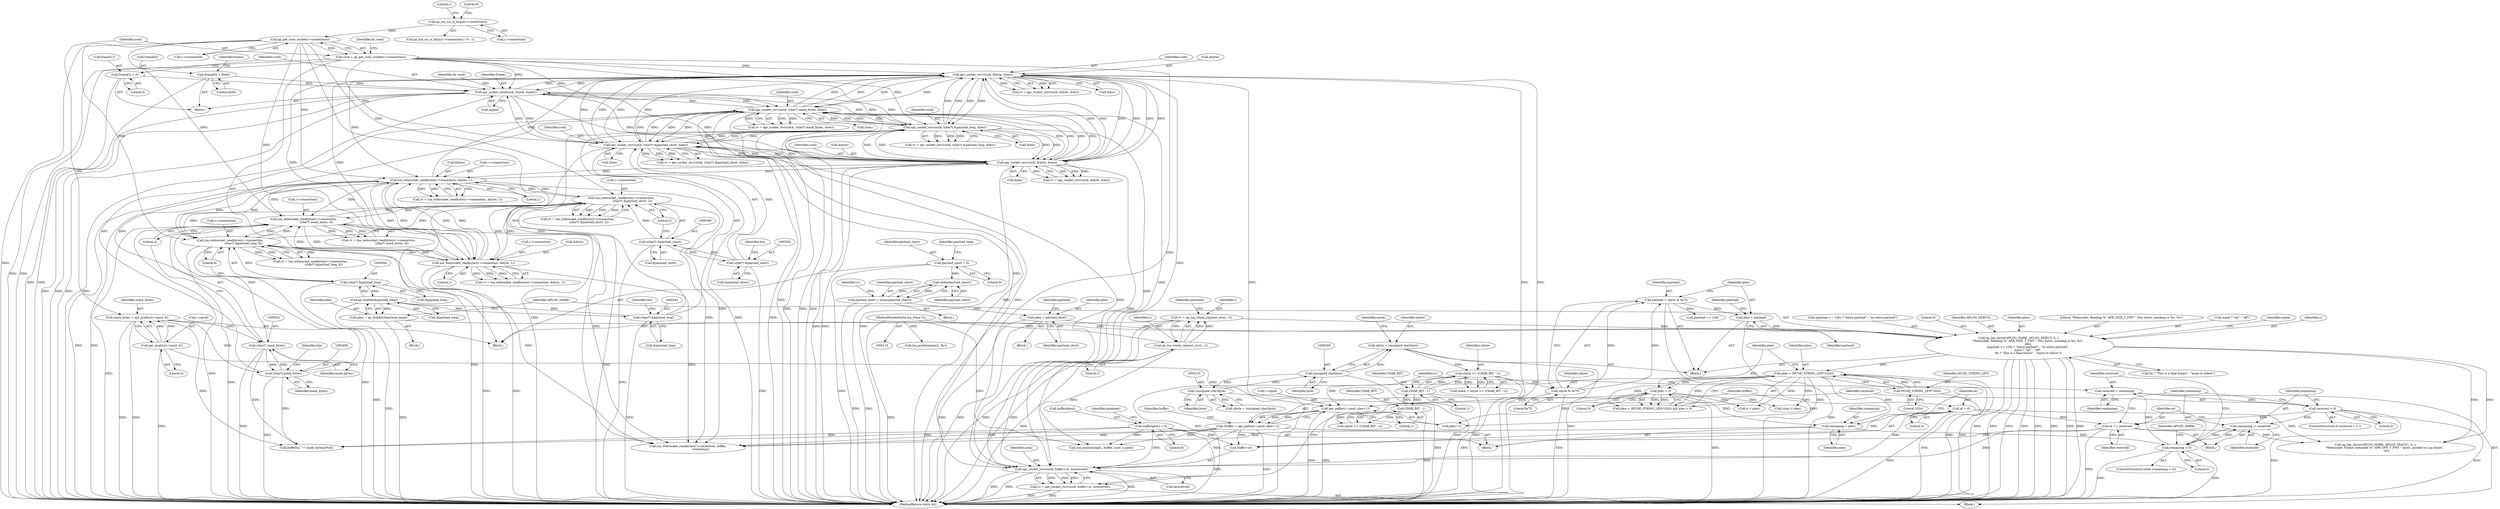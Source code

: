 digraph "0_httpd_643f0fcf3b8ab09a68f0ecd2aa37aafeda3e63ef@pointer" {
"1000480" [label="(Call,apr_socket_recv(sock, buffer+at, &received))"];
"1000185" [label="(Call,apr_socket_recv(sock, &byte, &len))"];
"1000567" [label="(Call,apr_socket_send(sock, frame, &plen))"];
"1000406" [label="(Call,apr_socket_recv(sock, (char*) mask_bytes, &len))"];
"1000339" [label="(Call,apr_socket_recv(sock, (char*) &payload_long, &len))"];
"1000289" [label="(Call,apr_socket_recv(sock, (char*) &payload_short, &len))"];
"1000168" [label="(Call,sock = ap_get_conn_socket(r->connection))"];
"1000170" [label="(Call,ap_get_conn_socket(r->connection))"];
"1000155" [label="(Call,ap_lua_ssl_is_https(r->connection))"];
"1000234" [label="(Call,apr_socket_recv(sock, &byte, &len))"];
"1000195" [label="(Call,lua_websocket_readbytes(r->connection, &byte, 1))"];
"1000301" [label="(Call,lua_websocket_readbytes(r->connection, \n                        (char*) &payload_short, 2))"];
"1000417" [label="(Call,lua_websocket_readbytes(r->connection, \n                            (char*) mask_bytes, 4))"];
"1000351" [label="(Call,lua_websocket_readbytes(r->connection, \n                            (char*) &payload_long, 8))"];
"1000244" [label="(Call,lua_websocket_readbytes(r->connection, &byte, 1))"];
"1000355" [label="(Call,(char*) &payload_long)"];
"1000367" [label="(Call,ap_ntoh64(&payload_long))"];
"1000341" [label="(Call,(char*) &payload_long)"];
"1000421" [label="(Call,(char*) mask_bytes)"];
"1000408" [label="(Call,(char*) mask_bytes)"];
"1000161" [label="(Call,mask_bytes = apr_pcalloc(r->pool, 4))"];
"1000163" [label="(Call,apr_pcalloc(r->pool, 4))"];
"1000305" [label="(Call,(char*) &payload_short)"];
"1000291" [label="(Call,(char*) &payload_short)"];
"1000562" [label="(Call,frame[1] = 0)"];
"1000557" [label="(Call,frame[0] = 0x8A)"];
"1000462" [label="(Call,buffer[plen] = 0)"];
"1000453" [label="(Call,*buffer = apr_palloc(r->pool, plen+1))"];
"1000455" [label="(Call,apr_palloc(r->pool, plen+1))"];
"1000439" [label="(Call,plen > 0)"];
"1000434" [label="(Call,plen < (HUGE_STRING_LEN*1024))"];
"1000374" [label="(Call,ap_log_rerror(APLOG_MARK, APLOG_DEBUG, 0, r, \n                    \"Websocket: Reading %\" APR_SIZE_T_FMT \" (%s) bytes, masking is %s. %s\", \n                    plen,\n                    (payload >= 126) ? \"extra payload\" : \"no extra payload\", \n                    mask ? \"on\" : \"off\", \n                    fin ? \"This is a final frame\" : \"more to follow\"))"];
"1000147" [label="(Call,*r = ap_lua_check_request_rec(L, 1))"];
"1000149" [label="(Call,ap_lua_check_request_rec(L, 1))"];
"1000115" [label="(MethodParameterIn,lua_State *L)"];
"1000273" [label="(Call,plen = payload)"];
"1000268" [label="(Call,payload = ubyte & 0x7f)"];
"1000270" [label="(Call,ubyte & 0x7f)"];
"1000263" [label="(Call,ubyte >> (CHAR_BIT - 1))"];
"1000256" [label="(Call,ubyte = (unsigned char)byte)"];
"1000258" [label="(Call,(unsigned char)byte)"];
"1000214" [label="(Call,(unsigned char)byte)"];
"1000265" [label="(Call,CHAR_BIT - 1)"];
"1000221" [label="(Call,CHAR_BIT - 1)"];
"1000365" [label="(Call,plen = ap_ntoh64(&payload_long))"];
"1000319" [label="(Call,plen = payload_short)"];
"1000310" [label="(Call,payload_short = ntohs(payload_short))"];
"1000312" [label="(Call,ntohs(payload_short))"];
"1000136" [label="(Call,payload_short = 0)"];
"1000436" [label="(Call,HUGE_STRING_LEN*1024)"];
"1000495" [label="(Call,at += received)"];
"1000488" [label="(Call,received > 0)"];
"1000475" [label="(Call,received = remaining)"];
"1000471" [label="(Call,remaining > 0)"];
"1000492" [label="(Call,remaining -= received)"];
"1000444" [label="(Call,remaining = plen)"];
"1000449" [label="(Call,at = 0)"];
"1000478" [label="(Call,rv = apr_socket_recv(sock, buffer+at, &received))"];
"1000498" [label="(Call,ap_log_rerror(APLOG_MARK, APLOG_TRACE1, 0, r, \n                    \"Websocket: Frame contained %\" APR_OFF_T_FMT \" bytes, pushed to Lua stack\", \n                        at))"];
"1000269" [label="(Identifier,payload)"];
"1000568" [label="(Identifier,sock)"];
"1000355" [label="(Call,(char*) &payload_long)"];
"1000482" [label="(Call,buffer+at)"];
"1000435" [label="(Identifier,plen)"];
"1000170" [label="(Call,ap_get_conn_socket(r->connection))"];
"1000321" [label="(Identifier,payload_short)"];
"1000222" [label="(Identifier,CHAR_BIT)"];
"1000494" [label="(Identifier,received)"];
"1000256" [label="(Call,ubyte = (unsigned char)byte)"];
"1000266" [label="(Identifier,CHAR_BIT)"];
"1000481" [label="(Identifier,sock)"];
"1000147" [label="(Call,*r = ap_lua_check_request_rec(L, 1))"];
"1000573" [label="(Identifier,do_read)"];
"1000495" [label="(Call,at += received)"];
"1000442" [label="(Block,)"];
"1000262" [label="(Identifier,mask)"];
"1000489" [label="(Identifier,received)"];
"1000540" [label="(Call,(size_t) plen)"];
"1000404" [label="(Call,rv = apr_socket_recv(sock, (char*) mask_bytes, &len))"];
"1000491" [label="(Block,)"];
"1000543" [label="(Call,lua_pushboolean(L, fin))"];
"1000433" [label="(Call,plen < (HUGE_STRING_LEN*1024) && plen > 0)"];
"1000487" [label="(ControlStructure,if (received > 0 ))"];
"1000171" [label="(Call,r->connection)"];
"1000463" [label="(Call,buffer[plen])"];
"1000499" [label="(Identifier,APLOG_MARK)"];
"1000522" [label="(Call,n < plen)"];
"1000278" [label="(Identifier,payload)"];
"1000199" [label="(Call,&byte)"];
"1000212" [label="(Call,ubyte = (unsigned char)byte)"];
"1000289" [label="(Call,apr_socket_recv(sock, (char*) &payload_short, &len))"];
"1000149" [label="(Call,ap_lua_check_request_rec(L, 1))"];
"1000137" [label="(Identifier,payload_short)"];
"1000567" [label="(Call,apr_socket_send(sock, frame, &plen))"];
"1000455" [label="(Call,apr_palloc(r->pool, plen+1))"];
"1000410" [label="(Identifier,mask_bytes)"];
"1000305" [label="(Call,(char*) &payload_short)"];
"1000161" [label="(Call,mask_bytes = apr_pcalloc(r->pool, 4))"];
"1000472" [label="(Identifier,remaining)"];
"1000309" [label="(Literal,2)"];
"1000337" [label="(Call,rv = apr_socket_recv(sock, (char*) &payload_long, &len))"];
"1000234" [label="(Call,apr_socket_recv(sock, &byte, &len))"];
"1000478" [label="(Call,rv = apr_socket_recv(sock, buffer+at, &received))"];
"1000319" [label="(Call,plen = payload_short)"];
"1000257" [label="(Identifier,ubyte)"];
"1000424" [label="(Literal,4)"];
"1000561" [label="(Literal,0x8A)"];
"1000271" [label="(Identifier,ubyte)"];
"1000316" [label="(Identifier,rv)"];
"1000311" [label="(Identifier,payload_short)"];
"1000381" [label="(Call,(payload >= 126) ? \"extra payload\" : \"no extra payload\")"];
"1000343" [label="(Call,&payload_long)"];
"1000377" [label="(Literal,0)"];
"1000275" [label="(Identifier,payload)"];
"1000219" [label="(Call,ubyte >> (CHAR_BIT - 1))"];
"1000328" [label="(Identifier,payload)"];
"1000242" [label="(Call,rv = lua_websocket_readbytes(r->connection, &byte, 1))"];
"1000445" [label="(Identifier,remaining)"];
"1000450" [label="(Identifier,at)"];
"1000310" [label="(Call,payload_short = ntohs(payload_short))"];
"1000280" [label="(Block,)"];
"1000195" [label="(Call,lua_websocket_readbytes(r->connection, &byte, 1))"];
"1000116" [label="(Block,)"];
"1000245" [label="(Call,r->connection)"];
"1000474" [label="(Block,)"];
"1000446" [label="(Identifier,plen)"];
"1000451" [label="(Literal,0)"];
"1000407" [label="(Identifier,sock)"];
"1000434" [label="(Call,plen < (HUGE_STRING_LEN*1024))"];
"1000313" [label="(Identifier,payload_short)"];
"1000479" [label="(Identifier,rv)"];
"1000509" [label="(Call,lua_websocket_readbytes(r->connection, buffer, \n                            remaining))"];
"1000466" [label="(Literal,0)"];
"1000470" [label="(ControlStructure,while (remaining > 0))"];
"1000352" [label="(Call,r->connection)"];
"1000287" [label="(Call,rv = apr_socket_recv(sock, (char*) &payload_short, &len))"];
"1000244" [label="(Call,lua_websocket_readbytes(r->connection, &byte, 1))"];
"1000476" [label="(Identifier,received)"];
"1000264" [label="(Identifier,ubyte)"];
"1000440" [label="(Identifier,plen)"];
"1000462" [label="(Call,buffer[plen] = 0)"];
"1000459" [label="(Call,plen+1)"];
"1000261" [label="(Call,mask = ubyte >> (CHAR_BIT - 1))"];
"1000138" [label="(Literal,0)"];
"1000406" [label="(Call,apr_socket_recv(sock, (char*) mask_bytes, &len))"];
"1000473" [label="(Literal,0)"];
"1000162" [label="(Identifier,mask_bytes)"];
"1000302" [label="(Call,r->connection)"];
"1000490" [label="(Literal,0)"];
"1000438" [label="(Literal,1024)"];
"1000216" [label="(Identifier,byte)"];
"1000475" [label="(Call,received = remaining)"];
"1000291" [label="(Call,(char*) &payload_short)"];
"1000367" [label="(Call,ap_ntoh64(&payload_long))"];
"1000175" [label="(Identifier,do_read)"];
"1000238" [label="(Call,&len)"];
"1000277" [label="(Call,payload == 126)"];
"1000250" [label="(Literal,1)"];
"1000141" [label="(Identifier,payload_long)"];
"1000376" [label="(Identifier,APLOG_DEBUG)"];
"1000268" [label="(Call,payload = ubyte & 0x7f)"];
"1000301" [label="(Call,lua_websocket_readbytes(r->connection, \n                        (char*) &payload_short, 2))"];
"1000441" [label="(Literal,0)"];
"1000260" [label="(Identifier,byte)"];
"1000273" [label="(Call,plen = payload)"];
"1000345" [label="(Call,&len)"];
"1000558" [label="(Call,frame[0])"];
"1000232" [label="(Call,rv = apr_socket_recv(sock, &byte, &len))"];
"1000380" [label="(Identifier,plen)"];
"1000183" [label="(Call,rv = apr_socket_recv(sock, &byte, &len))"];
"1000307" [label="(Call,&payload_short)"];
"1000318" [label="(Block,)"];
"1000563" [label="(Call,frame[1])"];
"1000148" [label="(Identifier,r)"];
"1000270" [label="(Call,ubyte & 0x7f)"];
"1000375" [label="(Identifier,APLOG_MARK)"];
"1000493" [label="(Identifier,remaining)"];
"1000480" [label="(Call,apr_socket_recv(sock, buffer+at, &received))"];
"1000444" [label="(Call,remaining = plen)"];
"1000456" [label="(Call,r->pool)"];
"1000569" [label="(Identifier,frame)"];
"1000418" [label="(Call,r->connection)"];
"1000154" [label="(Call,ap_lua_ssl_is_https(r->connection) ? 0 : 1)"];
"1000364" [label="(Block,)"];
"1000186" [label="(Identifier,sock)"];
"1000193" [label="(Call,rv = lua_websocket_readbytes(r->connection, &byte, 1))"];
"1000379" [label="(Literal,\"Websocket: Reading %\" APR_SIZE_T_FMT \" (%s) bytes, masking is %s. %s\")"];
"1000566" [label="(Literal,0)"];
"1000366" [label="(Identifier,plen)"];
"1000411" [label="(Call,&len)"];
"1000267" [label="(Literal,1)"];
"1000339" [label="(Call,apr_socket_recv(sock, (char*) &payload_long, &len))"];
"1000453" [label="(Call,*buffer = apr_palloc(r->pool, plen+1))"];
"1000368" [label="(Call,&payload_long)"];
"1000537" [label="(Call,lua_pushlstring(L, buffer, (size_t) plen))"];
"1000454" [label="(Identifier,buffer)"];
"1000391" [label="(Call,fin ? \"This is a final frame\" : \"more to follow\")"];
"1000167" [label="(Literal,4)"];
"1000492" [label="(Call,remaining -= received)"];
"1000153" [label="(Identifier,plaintext)"];
"1000295" [label="(Call,&len)"];
"1000185" [label="(Call,apr_socket_recv(sock, &byte, &len))"];
"1000351" [label="(Call,lua_websocket_readbytes(r->connection, \n                            (char*) &payload_long, 8))"];
"1000417" [label="(Call,lua_websocket_readbytes(r->connection, \n                            (char*) mask_bytes, 4))"];
"1000423" [label="(Identifier,mask_bytes)"];
"1000412" [label="(Identifier,len)"];
"1000155" [label="(Call,ap_lua_ssl_is_https(r->connection))"];
"1000265" [label="(Call,CHAR_BIT - 1)"];
"1000341" [label="(Call,(char*) &payload_long)"];
"1000497" [label="(Identifier,received)"];
"1000201" [label="(Literal,1)"];
"1000189" [label="(Call,&len)"];
"1000168" [label="(Call,sock = ap_get_conn_socket(r->connection))"];
"1000272" [label="(Literal,0x7f)"];
"1000258" [label="(Call,(unsigned char)byte)"];
"1000290" [label="(Identifier,sock)"];
"1000349" [label="(Call,rv = lua_websocket_readbytes(r->connection, \n                            (char*) &payload_long, 8))"];
"1000346" [label="(Identifier,len)"];
"1000164" [label="(Call,r->pool)"];
"1000357" [label="(Call,&payload_long)"];
"1000299" [label="(Call,rv = lua_websocket_readbytes(r->connection, \n                        (char*) &payload_short, 2))"];
"1000223" [label="(Literal,1)"];
"1000169" [label="(Identifier,sock)"];
"1000296" [label="(Identifier,len)"];
"1000235" [label="(Identifier,sock)"];
"1000436" [label="(Call,HUGE_STRING_LEN*1024)"];
"1000415" [label="(Call,rv = lua_websocket_readbytes(r->connection, \n                            (char*) mask_bytes, 4))"];
"1000263" [label="(Call,ubyte >> (CHAR_BIT - 1))"];
"1000562" [label="(Call,frame[1] = 0)"];
"1000274" [label="(Identifier,plen)"];
"1000485" [label="(Call,&received)"];
"1000570" [label="(Call,&plen)"];
"1000293" [label="(Call,&payload_short)"];
"1000214" [label="(Call,(unsigned char)byte)"];
"1000437" [label="(Identifier,HUGE_STRING_LEN)"];
"1000160" [label="(Literal,1)"];
"1000187" [label="(Call,&byte)"];
"1000387" [label="(Call,mask ? \"on\" : \"off\")"];
"1000248" [label="(Call,&byte)"];
"1000496" [label="(Identifier,at)"];
"1000365" [label="(Call,plen = ap_ntoh64(&payload_long))"];
"1000464" [label="(Identifier,buffer)"];
"1000488" [label="(Call,received > 0)"];
"1000471" [label="(Call,remaining > 0)"];
"1000408" [label="(Call,(char*) mask_bytes)"];
"1000564" [label="(Identifier,frame)"];
"1000221" [label="(Call,CHAR_BIT - 1)"];
"1000468" [label="(Identifier,plaintext)"];
"1000151" [label="(Literal,1)"];
"1000557" [label="(Call,frame[0] = 0x8A)"];
"1000150" [label="(Identifier,L)"];
"1000136" [label="(Call,payload_short = 0)"];
"1000374" [label="(Call,ap_log_rerror(APLOG_MARK, APLOG_DEBUG, 0, r, \n                    \"Websocket: Reading %\" APR_SIZE_T_FMT \" (%s) bytes, masking is %s. %s\", \n                    plen,\n                    (payload >= 126) ? \"extra payload\" : \"no extra payload\", \n                    mask ? \"on\" : \"off\", \n                    fin ? \"This is a final frame\" : \"more to follow\"))"];
"1000236" [label="(Call,&byte)"];
"1000477" [label="(Identifier,remaining)"];
"1000115" [label="(MethodParameterIn,lua_State *L)"];
"1000396" [label="(Identifier,mask)"];
"1000449" [label="(Call,at = 0)"];
"1000312" [label="(Call,ntohs(payload_short))"];
"1000340" [label="(Identifier,sock)"];
"1000552" [label="(Block,)"];
"1000359" [label="(Literal,8)"];
"1000439" [label="(Call,plen > 0)"];
"1000156" [label="(Call,r->connection)"];
"1000196" [label="(Call,r->connection)"];
"1000421" [label="(Call,(char*) mask_bytes)"];
"1000528" [label="(Call,buffer[n] ^= mask_bytes[n%4])"];
"1000378" [label="(Identifier,r)"];
"1000320" [label="(Identifier,plen)"];
"1000159" [label="(Literal,0)"];
"1000255" [label="(Block,)"];
"1000577" [label="(MethodReturn,static int)"];
"1000163" [label="(Call,apr_pcalloc(r->pool, 4))"];
"1000480" -> "1000478"  [label="AST: "];
"1000480" -> "1000485"  [label="CFG: "];
"1000481" -> "1000480"  [label="AST: "];
"1000482" -> "1000480"  [label="AST: "];
"1000485" -> "1000480"  [label="AST: "];
"1000478" -> "1000480"  [label="CFG: "];
"1000480" -> "1000577"  [label="DDG: "];
"1000480" -> "1000577"  [label="DDG: "];
"1000480" -> "1000577"  [label="DDG: "];
"1000480" -> "1000478"  [label="DDG: "];
"1000480" -> "1000478"  [label="DDG: "];
"1000480" -> "1000478"  [label="DDG: "];
"1000185" -> "1000480"  [label="DDG: "];
"1000567" -> "1000480"  [label="DDG: "];
"1000406" -> "1000480"  [label="DDG: "];
"1000339" -> "1000480"  [label="DDG: "];
"1000289" -> "1000480"  [label="DDG: "];
"1000168" -> "1000480"  [label="DDG: "];
"1000234" -> "1000480"  [label="DDG: "];
"1000462" -> "1000480"  [label="DDG: "];
"1000453" -> "1000480"  [label="DDG: "];
"1000495" -> "1000480"  [label="DDG: "];
"1000449" -> "1000480"  [label="DDG: "];
"1000185" -> "1000183"  [label="AST: "];
"1000185" -> "1000189"  [label="CFG: "];
"1000186" -> "1000185"  [label="AST: "];
"1000187" -> "1000185"  [label="AST: "];
"1000189" -> "1000185"  [label="AST: "];
"1000183" -> "1000185"  [label="CFG: "];
"1000185" -> "1000577"  [label="DDG: "];
"1000185" -> "1000577"  [label="DDG: "];
"1000185" -> "1000577"  [label="DDG: "];
"1000185" -> "1000183"  [label="DDG: "];
"1000185" -> "1000183"  [label="DDG: "];
"1000185" -> "1000183"  [label="DDG: "];
"1000567" -> "1000185"  [label="DDG: "];
"1000406" -> "1000185"  [label="DDG: "];
"1000406" -> "1000185"  [label="DDG: "];
"1000339" -> "1000185"  [label="DDG: "];
"1000339" -> "1000185"  [label="DDG: "];
"1000289" -> "1000185"  [label="DDG: "];
"1000289" -> "1000185"  [label="DDG: "];
"1000168" -> "1000185"  [label="DDG: "];
"1000234" -> "1000185"  [label="DDG: "];
"1000234" -> "1000185"  [label="DDG: "];
"1000234" -> "1000185"  [label="DDG: "];
"1000244" -> "1000185"  [label="DDG: "];
"1000195" -> "1000185"  [label="DDG: "];
"1000185" -> "1000195"  [label="DDG: "];
"1000185" -> "1000234"  [label="DDG: "];
"1000185" -> "1000234"  [label="DDG: "];
"1000185" -> "1000234"  [label="DDG: "];
"1000185" -> "1000244"  [label="DDG: "];
"1000185" -> "1000289"  [label="DDG: "];
"1000185" -> "1000289"  [label="DDG: "];
"1000185" -> "1000339"  [label="DDG: "];
"1000185" -> "1000339"  [label="DDG: "];
"1000185" -> "1000406"  [label="DDG: "];
"1000185" -> "1000406"  [label="DDG: "];
"1000185" -> "1000567"  [label="DDG: "];
"1000567" -> "1000552"  [label="AST: "];
"1000567" -> "1000570"  [label="CFG: "];
"1000568" -> "1000567"  [label="AST: "];
"1000569" -> "1000567"  [label="AST: "];
"1000570" -> "1000567"  [label="AST: "];
"1000573" -> "1000567"  [label="CFG: "];
"1000567" -> "1000577"  [label="DDG: "];
"1000567" -> "1000577"  [label="DDG: "];
"1000567" -> "1000577"  [label="DDG: "];
"1000567" -> "1000577"  [label="DDG: "];
"1000567" -> "1000234"  [label="DDG: "];
"1000567" -> "1000289"  [label="DDG: "];
"1000567" -> "1000339"  [label="DDG: "];
"1000567" -> "1000406"  [label="DDG: "];
"1000406" -> "1000567"  [label="DDG: "];
"1000339" -> "1000567"  [label="DDG: "];
"1000289" -> "1000567"  [label="DDG: "];
"1000168" -> "1000567"  [label="DDG: "];
"1000234" -> "1000567"  [label="DDG: "];
"1000562" -> "1000567"  [label="DDG: "];
"1000557" -> "1000567"  [label="DDG: "];
"1000406" -> "1000404"  [label="AST: "];
"1000406" -> "1000411"  [label="CFG: "];
"1000407" -> "1000406"  [label="AST: "];
"1000408" -> "1000406"  [label="AST: "];
"1000411" -> "1000406"  [label="AST: "];
"1000404" -> "1000406"  [label="CFG: "];
"1000406" -> "1000577"  [label="DDG: "];
"1000406" -> "1000577"  [label="DDG: "];
"1000406" -> "1000577"  [label="DDG: "];
"1000406" -> "1000234"  [label="DDG: "];
"1000406" -> "1000234"  [label="DDG: "];
"1000406" -> "1000289"  [label="DDG: "];
"1000406" -> "1000289"  [label="DDG: "];
"1000406" -> "1000339"  [label="DDG: "];
"1000406" -> "1000339"  [label="DDG: "];
"1000406" -> "1000404"  [label="DDG: "];
"1000406" -> "1000404"  [label="DDG: "];
"1000406" -> "1000404"  [label="DDG: "];
"1000339" -> "1000406"  [label="DDG: "];
"1000339" -> "1000406"  [label="DDG: "];
"1000289" -> "1000406"  [label="DDG: "];
"1000289" -> "1000406"  [label="DDG: "];
"1000168" -> "1000406"  [label="DDG: "];
"1000234" -> "1000406"  [label="DDG: "];
"1000234" -> "1000406"  [label="DDG: "];
"1000408" -> "1000406"  [label="DDG: "];
"1000339" -> "1000337"  [label="AST: "];
"1000339" -> "1000345"  [label="CFG: "];
"1000340" -> "1000339"  [label="AST: "];
"1000341" -> "1000339"  [label="AST: "];
"1000345" -> "1000339"  [label="AST: "];
"1000337" -> "1000339"  [label="CFG: "];
"1000339" -> "1000577"  [label="DDG: "];
"1000339" -> "1000577"  [label="DDG: "];
"1000339" -> "1000577"  [label="DDG: "];
"1000339" -> "1000234"  [label="DDG: "];
"1000339" -> "1000234"  [label="DDG: "];
"1000339" -> "1000289"  [label="DDG: "];
"1000339" -> "1000289"  [label="DDG: "];
"1000339" -> "1000337"  [label="DDG: "];
"1000339" -> "1000337"  [label="DDG: "];
"1000339" -> "1000337"  [label="DDG: "];
"1000289" -> "1000339"  [label="DDG: "];
"1000289" -> "1000339"  [label="DDG: "];
"1000168" -> "1000339"  [label="DDG: "];
"1000234" -> "1000339"  [label="DDG: "];
"1000234" -> "1000339"  [label="DDG: "];
"1000341" -> "1000339"  [label="DDG: "];
"1000289" -> "1000287"  [label="AST: "];
"1000289" -> "1000295"  [label="CFG: "];
"1000290" -> "1000289"  [label="AST: "];
"1000291" -> "1000289"  [label="AST: "];
"1000295" -> "1000289"  [label="AST: "];
"1000287" -> "1000289"  [label="CFG: "];
"1000289" -> "1000577"  [label="DDG: "];
"1000289" -> "1000577"  [label="DDG: "];
"1000289" -> "1000577"  [label="DDG: "];
"1000289" -> "1000234"  [label="DDG: "];
"1000289" -> "1000234"  [label="DDG: "];
"1000289" -> "1000287"  [label="DDG: "];
"1000289" -> "1000287"  [label="DDG: "];
"1000289" -> "1000287"  [label="DDG: "];
"1000168" -> "1000289"  [label="DDG: "];
"1000234" -> "1000289"  [label="DDG: "];
"1000234" -> "1000289"  [label="DDG: "];
"1000291" -> "1000289"  [label="DDG: "];
"1000168" -> "1000116"  [label="AST: "];
"1000168" -> "1000170"  [label="CFG: "];
"1000169" -> "1000168"  [label="AST: "];
"1000170" -> "1000168"  [label="AST: "];
"1000175" -> "1000168"  [label="CFG: "];
"1000168" -> "1000577"  [label="DDG: "];
"1000168" -> "1000577"  [label="DDG: "];
"1000170" -> "1000168"  [label="DDG: "];
"1000168" -> "1000234"  [label="DDG: "];
"1000170" -> "1000171"  [label="CFG: "];
"1000171" -> "1000170"  [label="AST: "];
"1000170" -> "1000577"  [label="DDG: "];
"1000155" -> "1000170"  [label="DDG: "];
"1000170" -> "1000195"  [label="DDG: "];
"1000170" -> "1000244"  [label="DDG: "];
"1000170" -> "1000301"  [label="DDG: "];
"1000170" -> "1000351"  [label="DDG: "];
"1000170" -> "1000417"  [label="DDG: "];
"1000170" -> "1000509"  [label="DDG: "];
"1000155" -> "1000154"  [label="AST: "];
"1000155" -> "1000156"  [label="CFG: "];
"1000156" -> "1000155"  [label="AST: "];
"1000159" -> "1000155"  [label="CFG: "];
"1000160" -> "1000155"  [label="CFG: "];
"1000234" -> "1000232"  [label="AST: "];
"1000234" -> "1000238"  [label="CFG: "];
"1000235" -> "1000234"  [label="AST: "];
"1000236" -> "1000234"  [label="AST: "];
"1000238" -> "1000234"  [label="AST: "];
"1000232" -> "1000234"  [label="CFG: "];
"1000234" -> "1000577"  [label="DDG: "];
"1000234" -> "1000577"  [label="DDG: "];
"1000234" -> "1000577"  [label="DDG: "];
"1000234" -> "1000195"  [label="DDG: "];
"1000234" -> "1000232"  [label="DDG: "];
"1000234" -> "1000232"  [label="DDG: "];
"1000234" -> "1000232"  [label="DDG: "];
"1000195" -> "1000234"  [label="DDG: "];
"1000195" -> "1000193"  [label="AST: "];
"1000195" -> "1000201"  [label="CFG: "];
"1000196" -> "1000195"  [label="AST: "];
"1000199" -> "1000195"  [label="AST: "];
"1000201" -> "1000195"  [label="AST: "];
"1000193" -> "1000195"  [label="CFG: "];
"1000195" -> "1000577"  [label="DDG: "];
"1000195" -> "1000577"  [label="DDG: "];
"1000195" -> "1000193"  [label="DDG: "];
"1000195" -> "1000193"  [label="DDG: "];
"1000195" -> "1000193"  [label="DDG: "];
"1000301" -> "1000195"  [label="DDG: "];
"1000417" -> "1000195"  [label="DDG: "];
"1000351" -> "1000195"  [label="DDG: "];
"1000244" -> "1000195"  [label="DDG: "];
"1000244" -> "1000195"  [label="DDG: "];
"1000195" -> "1000244"  [label="DDG: "];
"1000195" -> "1000244"  [label="DDG: "];
"1000195" -> "1000301"  [label="DDG: "];
"1000195" -> "1000351"  [label="DDG: "];
"1000195" -> "1000417"  [label="DDG: "];
"1000195" -> "1000509"  [label="DDG: "];
"1000301" -> "1000299"  [label="AST: "];
"1000301" -> "1000309"  [label="CFG: "];
"1000302" -> "1000301"  [label="AST: "];
"1000305" -> "1000301"  [label="AST: "];
"1000309" -> "1000301"  [label="AST: "];
"1000299" -> "1000301"  [label="CFG: "];
"1000301" -> "1000577"  [label="DDG: "];
"1000301" -> "1000577"  [label="DDG: "];
"1000301" -> "1000244"  [label="DDG: "];
"1000301" -> "1000299"  [label="DDG: "];
"1000301" -> "1000299"  [label="DDG: "];
"1000301" -> "1000299"  [label="DDG: "];
"1000417" -> "1000301"  [label="DDG: "];
"1000351" -> "1000301"  [label="DDG: "];
"1000244" -> "1000301"  [label="DDG: "];
"1000305" -> "1000301"  [label="DDG: "];
"1000301" -> "1000351"  [label="DDG: "];
"1000301" -> "1000417"  [label="DDG: "];
"1000301" -> "1000509"  [label="DDG: "];
"1000417" -> "1000415"  [label="AST: "];
"1000417" -> "1000424"  [label="CFG: "];
"1000418" -> "1000417"  [label="AST: "];
"1000421" -> "1000417"  [label="AST: "];
"1000424" -> "1000417"  [label="AST: "];
"1000415" -> "1000417"  [label="CFG: "];
"1000417" -> "1000577"  [label="DDG: "];
"1000417" -> "1000577"  [label="DDG: "];
"1000417" -> "1000244"  [label="DDG: "];
"1000417" -> "1000351"  [label="DDG: "];
"1000417" -> "1000415"  [label="DDG: "];
"1000417" -> "1000415"  [label="DDG: "];
"1000417" -> "1000415"  [label="DDG: "];
"1000351" -> "1000417"  [label="DDG: "];
"1000244" -> "1000417"  [label="DDG: "];
"1000421" -> "1000417"  [label="DDG: "];
"1000417" -> "1000509"  [label="DDG: "];
"1000351" -> "1000349"  [label="AST: "];
"1000351" -> "1000359"  [label="CFG: "];
"1000352" -> "1000351"  [label="AST: "];
"1000355" -> "1000351"  [label="AST: "];
"1000359" -> "1000351"  [label="AST: "];
"1000349" -> "1000351"  [label="CFG: "];
"1000351" -> "1000577"  [label="DDG: "];
"1000351" -> "1000577"  [label="DDG: "];
"1000351" -> "1000244"  [label="DDG: "];
"1000351" -> "1000349"  [label="DDG: "];
"1000351" -> "1000349"  [label="DDG: "];
"1000351" -> "1000349"  [label="DDG: "];
"1000244" -> "1000351"  [label="DDG: "];
"1000355" -> "1000351"  [label="DDG: "];
"1000351" -> "1000509"  [label="DDG: "];
"1000244" -> "1000242"  [label="AST: "];
"1000244" -> "1000250"  [label="CFG: "];
"1000245" -> "1000244"  [label="AST: "];
"1000248" -> "1000244"  [label="AST: "];
"1000250" -> "1000244"  [label="AST: "];
"1000242" -> "1000244"  [label="CFG: "];
"1000244" -> "1000577"  [label="DDG: "];
"1000244" -> "1000577"  [label="DDG: "];
"1000244" -> "1000242"  [label="DDG: "];
"1000244" -> "1000242"  [label="DDG: "];
"1000244" -> "1000242"  [label="DDG: "];
"1000244" -> "1000509"  [label="DDG: "];
"1000355" -> "1000357"  [label="CFG: "];
"1000356" -> "1000355"  [label="AST: "];
"1000357" -> "1000355"  [label="AST: "];
"1000359" -> "1000355"  [label="CFG: "];
"1000355" -> "1000577"  [label="DDG: "];
"1000367" -> "1000355"  [label="DDG: "];
"1000355" -> "1000367"  [label="DDG: "];
"1000367" -> "1000365"  [label="AST: "];
"1000367" -> "1000368"  [label="CFG: "];
"1000368" -> "1000367"  [label="AST: "];
"1000365" -> "1000367"  [label="CFG: "];
"1000367" -> "1000577"  [label="DDG: "];
"1000367" -> "1000341"  [label="DDG: "];
"1000367" -> "1000365"  [label="DDG: "];
"1000341" -> "1000367"  [label="DDG: "];
"1000341" -> "1000343"  [label="CFG: "];
"1000342" -> "1000341"  [label="AST: "];
"1000343" -> "1000341"  [label="AST: "];
"1000346" -> "1000341"  [label="CFG: "];
"1000341" -> "1000577"  [label="DDG: "];
"1000421" -> "1000423"  [label="CFG: "];
"1000422" -> "1000421"  [label="AST: "];
"1000423" -> "1000421"  [label="AST: "];
"1000424" -> "1000421"  [label="CFG: "];
"1000421" -> "1000577"  [label="DDG: "];
"1000421" -> "1000408"  [label="DDG: "];
"1000408" -> "1000421"  [label="DDG: "];
"1000161" -> "1000421"  [label="DDG: "];
"1000421" -> "1000528"  [label="DDG: "];
"1000408" -> "1000410"  [label="CFG: "];
"1000409" -> "1000408"  [label="AST: "];
"1000410" -> "1000408"  [label="AST: "];
"1000412" -> "1000408"  [label="CFG: "];
"1000408" -> "1000577"  [label="DDG: "];
"1000161" -> "1000408"  [label="DDG: "];
"1000408" -> "1000528"  [label="DDG: "];
"1000161" -> "1000116"  [label="AST: "];
"1000161" -> "1000163"  [label="CFG: "];
"1000162" -> "1000161"  [label="AST: "];
"1000163" -> "1000161"  [label="AST: "];
"1000169" -> "1000161"  [label="CFG: "];
"1000161" -> "1000577"  [label="DDG: "];
"1000161" -> "1000577"  [label="DDG: "];
"1000163" -> "1000161"  [label="DDG: "];
"1000163" -> "1000161"  [label="DDG: "];
"1000161" -> "1000528"  [label="DDG: "];
"1000163" -> "1000167"  [label="CFG: "];
"1000164" -> "1000163"  [label="AST: "];
"1000167" -> "1000163"  [label="AST: "];
"1000163" -> "1000577"  [label="DDG: "];
"1000163" -> "1000455"  [label="DDG: "];
"1000305" -> "1000307"  [label="CFG: "];
"1000306" -> "1000305"  [label="AST: "];
"1000307" -> "1000305"  [label="AST: "];
"1000309" -> "1000305"  [label="CFG: "];
"1000305" -> "1000577"  [label="DDG: "];
"1000305" -> "1000291"  [label="DDG: "];
"1000291" -> "1000305"  [label="DDG: "];
"1000291" -> "1000293"  [label="CFG: "];
"1000292" -> "1000291"  [label="AST: "];
"1000293" -> "1000291"  [label="AST: "];
"1000296" -> "1000291"  [label="CFG: "];
"1000291" -> "1000577"  [label="DDG: "];
"1000562" -> "1000552"  [label="AST: "];
"1000562" -> "1000566"  [label="CFG: "];
"1000563" -> "1000562"  [label="AST: "];
"1000566" -> "1000562"  [label="AST: "];
"1000568" -> "1000562"  [label="CFG: "];
"1000562" -> "1000577"  [label="DDG: "];
"1000557" -> "1000552"  [label="AST: "];
"1000557" -> "1000561"  [label="CFG: "];
"1000558" -> "1000557"  [label="AST: "];
"1000561" -> "1000557"  [label="AST: "];
"1000564" -> "1000557"  [label="CFG: "];
"1000557" -> "1000577"  [label="DDG: "];
"1000462" -> "1000442"  [label="AST: "];
"1000462" -> "1000466"  [label="CFG: "];
"1000463" -> "1000462"  [label="AST: "];
"1000466" -> "1000462"  [label="AST: "];
"1000468" -> "1000462"  [label="CFG: "];
"1000462" -> "1000577"  [label="DDG: "];
"1000462" -> "1000482"  [label="DDG: "];
"1000462" -> "1000509"  [label="DDG: "];
"1000462" -> "1000528"  [label="DDG: "];
"1000462" -> "1000537"  [label="DDG: "];
"1000453" -> "1000442"  [label="AST: "];
"1000453" -> "1000455"  [label="CFG: "];
"1000454" -> "1000453"  [label="AST: "];
"1000455" -> "1000453"  [label="AST: "];
"1000464" -> "1000453"  [label="CFG: "];
"1000453" -> "1000577"  [label="DDG: "];
"1000455" -> "1000453"  [label="DDG: "];
"1000455" -> "1000453"  [label="DDG: "];
"1000453" -> "1000482"  [label="DDG: "];
"1000453" -> "1000509"  [label="DDG: "];
"1000453" -> "1000528"  [label="DDG: "];
"1000453" -> "1000537"  [label="DDG: "];
"1000455" -> "1000459"  [label="CFG: "];
"1000456" -> "1000455"  [label="AST: "];
"1000459" -> "1000455"  [label="AST: "];
"1000455" -> "1000577"  [label="DDG: "];
"1000455" -> "1000577"  [label="DDG: "];
"1000439" -> "1000455"  [label="DDG: "];
"1000434" -> "1000455"  [label="DDG: "];
"1000439" -> "1000433"  [label="AST: "];
"1000439" -> "1000441"  [label="CFG: "];
"1000440" -> "1000439"  [label="AST: "];
"1000441" -> "1000439"  [label="AST: "];
"1000433" -> "1000439"  [label="CFG: "];
"1000439" -> "1000577"  [label="DDG: "];
"1000439" -> "1000433"  [label="DDG: "];
"1000439" -> "1000433"  [label="DDG: "];
"1000434" -> "1000439"  [label="DDG: "];
"1000439" -> "1000444"  [label="DDG: "];
"1000439" -> "1000459"  [label="DDG: "];
"1000439" -> "1000522"  [label="DDG: "];
"1000439" -> "1000540"  [label="DDG: "];
"1000434" -> "1000433"  [label="AST: "];
"1000434" -> "1000436"  [label="CFG: "];
"1000435" -> "1000434"  [label="AST: "];
"1000436" -> "1000434"  [label="AST: "];
"1000440" -> "1000434"  [label="CFG: "];
"1000433" -> "1000434"  [label="CFG: "];
"1000434" -> "1000577"  [label="DDG: "];
"1000434" -> "1000577"  [label="DDG: "];
"1000434" -> "1000433"  [label="DDG: "];
"1000434" -> "1000433"  [label="DDG: "];
"1000374" -> "1000434"  [label="DDG: "];
"1000436" -> "1000434"  [label="DDG: "];
"1000436" -> "1000434"  [label="DDG: "];
"1000434" -> "1000444"  [label="DDG: "];
"1000434" -> "1000459"  [label="DDG: "];
"1000434" -> "1000522"  [label="DDG: "];
"1000434" -> "1000540"  [label="DDG: "];
"1000374" -> "1000255"  [label="AST: "];
"1000374" -> "1000391"  [label="CFG: "];
"1000375" -> "1000374"  [label="AST: "];
"1000376" -> "1000374"  [label="AST: "];
"1000377" -> "1000374"  [label="AST: "];
"1000378" -> "1000374"  [label="AST: "];
"1000379" -> "1000374"  [label="AST: "];
"1000380" -> "1000374"  [label="AST: "];
"1000381" -> "1000374"  [label="AST: "];
"1000387" -> "1000374"  [label="AST: "];
"1000391" -> "1000374"  [label="AST: "];
"1000396" -> "1000374"  [label="CFG: "];
"1000374" -> "1000577"  [label="DDG: "];
"1000374" -> "1000577"  [label="DDG: "];
"1000374" -> "1000577"  [label="DDG: "];
"1000374" -> "1000577"  [label="DDG: "];
"1000374" -> "1000577"  [label="DDG: "];
"1000374" -> "1000577"  [label="DDG: "];
"1000374" -> "1000577"  [label="DDG: "];
"1000374" -> "1000577"  [label="DDG: "];
"1000147" -> "1000374"  [label="DDG: "];
"1000273" -> "1000374"  [label="DDG: "];
"1000365" -> "1000374"  [label="DDG: "];
"1000319" -> "1000374"  [label="DDG: "];
"1000374" -> "1000498"  [label="DDG: "];
"1000374" -> "1000498"  [label="DDG: "];
"1000147" -> "1000116"  [label="AST: "];
"1000147" -> "1000149"  [label="CFG: "];
"1000148" -> "1000147"  [label="AST: "];
"1000149" -> "1000147"  [label="AST: "];
"1000153" -> "1000147"  [label="CFG: "];
"1000147" -> "1000577"  [label="DDG: "];
"1000147" -> "1000577"  [label="DDG: "];
"1000149" -> "1000147"  [label="DDG: "];
"1000149" -> "1000147"  [label="DDG: "];
"1000149" -> "1000151"  [label="CFG: "];
"1000150" -> "1000149"  [label="AST: "];
"1000151" -> "1000149"  [label="AST: "];
"1000149" -> "1000577"  [label="DDG: "];
"1000115" -> "1000149"  [label="DDG: "];
"1000149" -> "1000537"  [label="DDG: "];
"1000115" -> "1000114"  [label="AST: "];
"1000115" -> "1000577"  [label="DDG: "];
"1000115" -> "1000537"  [label="DDG: "];
"1000115" -> "1000543"  [label="DDG: "];
"1000273" -> "1000255"  [label="AST: "];
"1000273" -> "1000275"  [label="CFG: "];
"1000274" -> "1000273"  [label="AST: "];
"1000275" -> "1000273"  [label="AST: "];
"1000278" -> "1000273"  [label="CFG: "];
"1000273" -> "1000577"  [label="DDG: "];
"1000268" -> "1000273"  [label="DDG: "];
"1000268" -> "1000255"  [label="AST: "];
"1000268" -> "1000270"  [label="CFG: "];
"1000269" -> "1000268"  [label="AST: "];
"1000270" -> "1000268"  [label="AST: "];
"1000274" -> "1000268"  [label="CFG: "];
"1000268" -> "1000577"  [label="DDG: "];
"1000270" -> "1000268"  [label="DDG: "];
"1000270" -> "1000268"  [label="DDG: "];
"1000268" -> "1000277"  [label="DDG: "];
"1000270" -> "1000272"  [label="CFG: "];
"1000271" -> "1000270"  [label="AST: "];
"1000272" -> "1000270"  [label="AST: "];
"1000270" -> "1000577"  [label="DDG: "];
"1000263" -> "1000270"  [label="DDG: "];
"1000263" -> "1000261"  [label="AST: "];
"1000263" -> "1000265"  [label="CFG: "];
"1000264" -> "1000263"  [label="AST: "];
"1000265" -> "1000263"  [label="AST: "];
"1000261" -> "1000263"  [label="CFG: "];
"1000263" -> "1000577"  [label="DDG: "];
"1000263" -> "1000261"  [label="DDG: "];
"1000263" -> "1000261"  [label="DDG: "];
"1000256" -> "1000263"  [label="DDG: "];
"1000265" -> "1000263"  [label="DDG: "];
"1000265" -> "1000263"  [label="DDG: "];
"1000256" -> "1000255"  [label="AST: "];
"1000256" -> "1000258"  [label="CFG: "];
"1000257" -> "1000256"  [label="AST: "];
"1000258" -> "1000256"  [label="AST: "];
"1000262" -> "1000256"  [label="CFG: "];
"1000256" -> "1000577"  [label="DDG: "];
"1000258" -> "1000256"  [label="DDG: "];
"1000258" -> "1000260"  [label="CFG: "];
"1000259" -> "1000258"  [label="AST: "];
"1000260" -> "1000258"  [label="AST: "];
"1000258" -> "1000577"  [label="DDG: "];
"1000258" -> "1000214"  [label="DDG: "];
"1000214" -> "1000258"  [label="DDG: "];
"1000214" -> "1000212"  [label="AST: "];
"1000214" -> "1000216"  [label="CFG: "];
"1000215" -> "1000214"  [label="AST: "];
"1000216" -> "1000214"  [label="AST: "];
"1000212" -> "1000214"  [label="CFG: "];
"1000214" -> "1000577"  [label="DDG: "];
"1000214" -> "1000212"  [label="DDG: "];
"1000265" -> "1000267"  [label="CFG: "];
"1000266" -> "1000265"  [label="AST: "];
"1000267" -> "1000265"  [label="AST: "];
"1000265" -> "1000577"  [label="DDG: "];
"1000265" -> "1000221"  [label="DDG: "];
"1000221" -> "1000265"  [label="DDG: "];
"1000221" -> "1000219"  [label="AST: "];
"1000221" -> "1000223"  [label="CFG: "];
"1000222" -> "1000221"  [label="AST: "];
"1000223" -> "1000221"  [label="AST: "];
"1000219" -> "1000221"  [label="CFG: "];
"1000221" -> "1000577"  [label="DDG: "];
"1000221" -> "1000219"  [label="DDG: "];
"1000221" -> "1000219"  [label="DDG: "];
"1000365" -> "1000364"  [label="AST: "];
"1000366" -> "1000365"  [label="AST: "];
"1000375" -> "1000365"  [label="CFG: "];
"1000365" -> "1000577"  [label="DDG: "];
"1000319" -> "1000318"  [label="AST: "];
"1000319" -> "1000321"  [label="CFG: "];
"1000320" -> "1000319"  [label="AST: "];
"1000321" -> "1000319"  [label="AST: "];
"1000328" -> "1000319"  [label="CFG: "];
"1000319" -> "1000577"  [label="DDG: "];
"1000319" -> "1000577"  [label="DDG: "];
"1000310" -> "1000319"  [label="DDG: "];
"1000310" -> "1000280"  [label="AST: "];
"1000310" -> "1000312"  [label="CFG: "];
"1000311" -> "1000310"  [label="AST: "];
"1000312" -> "1000310"  [label="AST: "];
"1000316" -> "1000310"  [label="CFG: "];
"1000310" -> "1000577"  [label="DDG: "];
"1000310" -> "1000577"  [label="DDG: "];
"1000312" -> "1000310"  [label="DDG: "];
"1000310" -> "1000312"  [label="DDG: "];
"1000312" -> "1000313"  [label="CFG: "];
"1000313" -> "1000312"  [label="AST: "];
"1000136" -> "1000312"  [label="DDG: "];
"1000136" -> "1000116"  [label="AST: "];
"1000136" -> "1000138"  [label="CFG: "];
"1000137" -> "1000136"  [label="AST: "];
"1000138" -> "1000136"  [label="AST: "];
"1000141" -> "1000136"  [label="CFG: "];
"1000136" -> "1000577"  [label="DDG: "];
"1000436" -> "1000438"  [label="CFG: "];
"1000437" -> "1000436"  [label="AST: "];
"1000438" -> "1000436"  [label="AST: "];
"1000436" -> "1000577"  [label="DDG: "];
"1000495" -> "1000491"  [label="AST: "];
"1000495" -> "1000497"  [label="CFG: "];
"1000496" -> "1000495"  [label="AST: "];
"1000497" -> "1000495"  [label="AST: "];
"1000472" -> "1000495"  [label="CFG: "];
"1000495" -> "1000577"  [label="DDG: "];
"1000495" -> "1000482"  [label="DDG: "];
"1000488" -> "1000495"  [label="DDG: "];
"1000449" -> "1000495"  [label="DDG: "];
"1000495" -> "1000498"  [label="DDG: "];
"1000488" -> "1000487"  [label="AST: "];
"1000488" -> "1000490"  [label="CFG: "];
"1000489" -> "1000488"  [label="AST: "];
"1000490" -> "1000488"  [label="AST: "];
"1000472" -> "1000488"  [label="CFG: "];
"1000493" -> "1000488"  [label="CFG: "];
"1000488" -> "1000577"  [label="DDG: "];
"1000488" -> "1000577"  [label="DDG: "];
"1000475" -> "1000488"  [label="DDG: "];
"1000488" -> "1000492"  [label="DDG: "];
"1000475" -> "1000474"  [label="AST: "];
"1000475" -> "1000477"  [label="CFG: "];
"1000476" -> "1000475"  [label="AST: "];
"1000477" -> "1000475"  [label="AST: "];
"1000479" -> "1000475"  [label="CFG: "];
"1000471" -> "1000475"  [label="DDG: "];
"1000471" -> "1000470"  [label="AST: "];
"1000471" -> "1000473"  [label="CFG: "];
"1000472" -> "1000471"  [label="AST: "];
"1000473" -> "1000471"  [label="AST: "];
"1000476" -> "1000471"  [label="CFG: "];
"1000499" -> "1000471"  [label="CFG: "];
"1000471" -> "1000577"  [label="DDG: "];
"1000471" -> "1000577"  [label="DDG: "];
"1000492" -> "1000471"  [label="DDG: "];
"1000444" -> "1000471"  [label="DDG: "];
"1000471" -> "1000492"  [label="DDG: "];
"1000492" -> "1000491"  [label="AST: "];
"1000492" -> "1000494"  [label="CFG: "];
"1000493" -> "1000492"  [label="AST: "];
"1000494" -> "1000492"  [label="AST: "];
"1000496" -> "1000492"  [label="CFG: "];
"1000444" -> "1000442"  [label="AST: "];
"1000444" -> "1000446"  [label="CFG: "];
"1000445" -> "1000444"  [label="AST: "];
"1000446" -> "1000444"  [label="AST: "];
"1000450" -> "1000444"  [label="CFG: "];
"1000444" -> "1000509"  [label="DDG: "];
"1000449" -> "1000442"  [label="AST: "];
"1000449" -> "1000451"  [label="CFG: "];
"1000450" -> "1000449"  [label="AST: "];
"1000451" -> "1000449"  [label="AST: "];
"1000454" -> "1000449"  [label="CFG: "];
"1000449" -> "1000577"  [label="DDG: "];
"1000449" -> "1000482"  [label="DDG: "];
"1000449" -> "1000498"  [label="DDG: "];
"1000478" -> "1000474"  [label="AST: "];
"1000479" -> "1000478"  [label="AST: "];
"1000489" -> "1000478"  [label="CFG: "];
"1000478" -> "1000577"  [label="DDG: "];
"1000478" -> "1000577"  [label="DDG: "];
}
